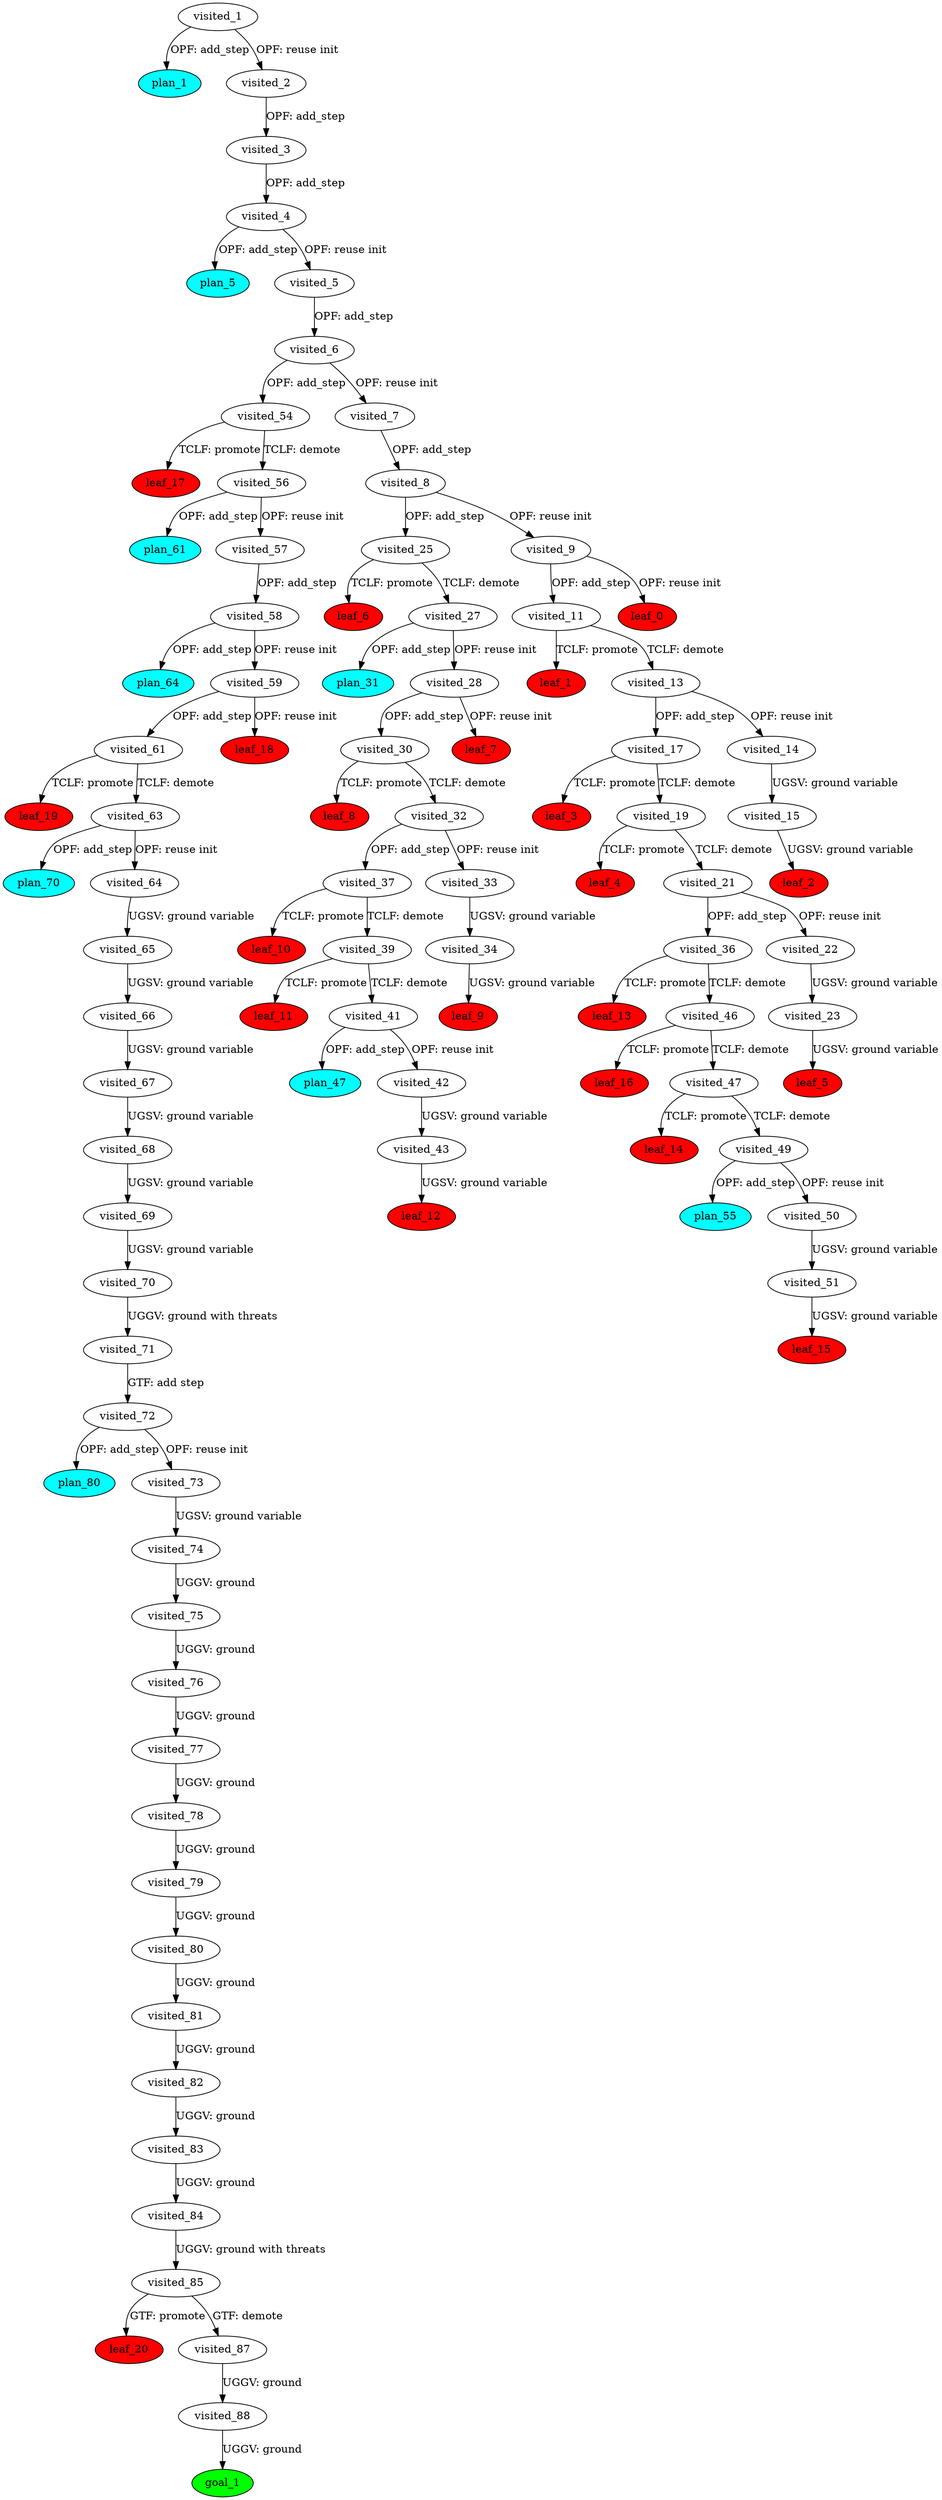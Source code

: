 digraph {
	"46327360-c45d-4c03-74f6-b97ef998aaa1" [label=plan_0 fillcolor=cyan style=filled]
	"46327360-c45d-4c03-74f6-b97ef998aaa1" [label=visited_1 fillcolor=white style=filled]
	"d13b3a4d-87f1-6ab5-8e82-373e42be7d36" [label=plan_1 fillcolor=cyan style=filled]
	"46327360-c45d-4c03-74f6-b97ef998aaa1" -> "d13b3a4d-87f1-6ab5-8e82-373e42be7d36" [label="OPF: add_step"]
	"f8b03457-ad7b-b3c5-32f0-b15c554047fe" [label=plan_2 fillcolor=cyan style=filled]
	"46327360-c45d-4c03-74f6-b97ef998aaa1" -> "f8b03457-ad7b-b3c5-32f0-b15c554047fe" [label="OPF: reuse init"]
	"f8b03457-ad7b-b3c5-32f0-b15c554047fe" [label=visited_2 fillcolor=white style=filled]
	"9a86a2f5-415f-2099-424f-8429b43d4bf9" [label=plan_3 fillcolor=cyan style=filled]
	"f8b03457-ad7b-b3c5-32f0-b15c554047fe" -> "9a86a2f5-415f-2099-424f-8429b43d4bf9" [label="OPF: add_step"]
	"9a86a2f5-415f-2099-424f-8429b43d4bf9" [label=visited_3 fillcolor=white style=filled]
	"5570cefc-9327-1b56-485b-841f7df45531" [label=plan_4 fillcolor=cyan style=filled]
	"9a86a2f5-415f-2099-424f-8429b43d4bf9" -> "5570cefc-9327-1b56-485b-841f7df45531" [label="OPF: add_step"]
	"5570cefc-9327-1b56-485b-841f7df45531" [label=visited_4 fillcolor=white style=filled]
	"5497062b-a683-7a72-26f6-ed64bd2af2c4" [label=plan_5 fillcolor=cyan style=filled]
	"5570cefc-9327-1b56-485b-841f7df45531" -> "5497062b-a683-7a72-26f6-ed64bd2af2c4" [label="OPF: add_step"]
	"8849066e-539d-5223-c48d-276cacae8af8" [label=plan_6 fillcolor=cyan style=filled]
	"5570cefc-9327-1b56-485b-841f7df45531" -> "8849066e-539d-5223-c48d-276cacae8af8" [label="OPF: reuse init"]
	"8849066e-539d-5223-c48d-276cacae8af8" [label=visited_5 fillcolor=white style=filled]
	"3348eda0-aa57-c6e4-a753-297e752f524f" [label=plan_7 fillcolor=cyan style=filled]
	"8849066e-539d-5223-c48d-276cacae8af8" -> "3348eda0-aa57-c6e4-a753-297e752f524f" [label="OPF: add_step"]
	"3348eda0-aa57-c6e4-a753-297e752f524f" [label=visited_6 fillcolor=white style=filled]
	"3ba4807e-4565-5d2d-fdb2-69e56c9dda26" [label=plan_8 fillcolor=cyan style=filled]
	"3348eda0-aa57-c6e4-a753-297e752f524f" -> "3ba4807e-4565-5d2d-fdb2-69e56c9dda26" [label="OPF: add_step"]
	"940bb34d-e9cc-edab-81b7-4f352cd3248d" [label=plan_9 fillcolor=cyan style=filled]
	"3348eda0-aa57-c6e4-a753-297e752f524f" -> "940bb34d-e9cc-edab-81b7-4f352cd3248d" [label="OPF: reuse init"]
	"940bb34d-e9cc-edab-81b7-4f352cd3248d" [label=visited_7 fillcolor=white style=filled]
	"29b2b32c-1f27-fa2c-8439-1819b97a08ba" [label=plan_10 fillcolor=cyan style=filled]
	"940bb34d-e9cc-edab-81b7-4f352cd3248d" -> "29b2b32c-1f27-fa2c-8439-1819b97a08ba" [label="OPF: add_step"]
	"29b2b32c-1f27-fa2c-8439-1819b97a08ba" [label=visited_8 fillcolor=white style=filled]
	"b382c1ae-ffec-c4eb-3ab7-42a14cfa4f8a" [label=plan_11 fillcolor=cyan style=filled]
	"29b2b32c-1f27-fa2c-8439-1819b97a08ba" -> "b382c1ae-ffec-c4eb-3ab7-42a14cfa4f8a" [label="OPF: add_step"]
	"6b5341c0-2850-c932-d2c0-8ee46a35567d" [label=plan_12 fillcolor=cyan style=filled]
	"29b2b32c-1f27-fa2c-8439-1819b97a08ba" -> "6b5341c0-2850-c932-d2c0-8ee46a35567d" [label="OPF: reuse init"]
	"6b5341c0-2850-c932-d2c0-8ee46a35567d" [label=visited_9 fillcolor=white style=filled]
	"84c2f2c4-efb0-ce3b-2cb5-0ab92c23b779" [label=plan_13 fillcolor=cyan style=filled]
	"6b5341c0-2850-c932-d2c0-8ee46a35567d" -> "84c2f2c4-efb0-ce3b-2cb5-0ab92c23b779" [label="OPF: add_step"]
	"b8f73fad-9937-c931-c333-59b960857b5f" [label=plan_14 fillcolor=cyan style=filled]
	"6b5341c0-2850-c932-d2c0-8ee46a35567d" -> "b8f73fad-9937-c931-c333-59b960857b5f" [label="OPF: reuse init"]
	"b8f73fad-9937-c931-c333-59b960857b5f" [label=visited_10 fillcolor=white style=filled]
	"b8f73fad-9937-c931-c333-59b960857b5f" [label=leaf_0 fillcolor=red style=filled]
	"84c2f2c4-efb0-ce3b-2cb5-0ab92c23b779" [label=visited_11 fillcolor=white style=filled]
	"10fab909-fcfa-1e61-6b7d-71bc17956e87" [label=plan_15 fillcolor=cyan style=filled]
	"84c2f2c4-efb0-ce3b-2cb5-0ab92c23b779" -> "10fab909-fcfa-1e61-6b7d-71bc17956e87" [label="TCLF: promote"]
	"76e51a12-79c6-c757-f7fe-b7351cc6f0a0" [label=plan_16 fillcolor=cyan style=filled]
	"84c2f2c4-efb0-ce3b-2cb5-0ab92c23b779" -> "76e51a12-79c6-c757-f7fe-b7351cc6f0a0" [label="TCLF: demote"]
	"10fab909-fcfa-1e61-6b7d-71bc17956e87" [label=visited_12 fillcolor=white style=filled]
	"10fab909-fcfa-1e61-6b7d-71bc17956e87" [label=leaf_1 fillcolor=red style=filled]
	"76e51a12-79c6-c757-f7fe-b7351cc6f0a0" [label=visited_13 fillcolor=white style=filled]
	"e5ecb9dc-db2c-04c0-6a42-79c3fbbe0e9d" [label=plan_17 fillcolor=cyan style=filled]
	"76e51a12-79c6-c757-f7fe-b7351cc6f0a0" -> "e5ecb9dc-db2c-04c0-6a42-79c3fbbe0e9d" [label="OPF: add_step"]
	"b79ee140-1844-1abd-be41-635f150a5643" [label=plan_18 fillcolor=cyan style=filled]
	"76e51a12-79c6-c757-f7fe-b7351cc6f0a0" -> "b79ee140-1844-1abd-be41-635f150a5643" [label="OPF: reuse init"]
	"b79ee140-1844-1abd-be41-635f150a5643" [label=visited_14 fillcolor=white style=filled]
	"9d719800-e30d-0d83-4844-cc496761f64e" [label=plan_19 fillcolor=cyan style=filled]
	"b79ee140-1844-1abd-be41-635f150a5643" -> "9d719800-e30d-0d83-4844-cc496761f64e" [label="UGSV: ground variable"]
	"9d719800-e30d-0d83-4844-cc496761f64e" [label=visited_15 fillcolor=white style=filled]
	"4d156c62-a8cc-6e3b-bae3-438e2f43b2f0" [label=plan_20 fillcolor=cyan style=filled]
	"9d719800-e30d-0d83-4844-cc496761f64e" -> "4d156c62-a8cc-6e3b-bae3-438e2f43b2f0" [label="UGSV: ground variable"]
	"4d156c62-a8cc-6e3b-bae3-438e2f43b2f0" [label=visited_16 fillcolor=white style=filled]
	"4d156c62-a8cc-6e3b-bae3-438e2f43b2f0" [label=leaf_2 fillcolor=red style=filled]
	"e5ecb9dc-db2c-04c0-6a42-79c3fbbe0e9d" [label=visited_17 fillcolor=white style=filled]
	"53f42383-21b7-8e70-e647-bcfcc2886352" [label=plan_21 fillcolor=cyan style=filled]
	"e5ecb9dc-db2c-04c0-6a42-79c3fbbe0e9d" -> "53f42383-21b7-8e70-e647-bcfcc2886352" [label="TCLF: promote"]
	"252d3404-a944-85e0-5ff0-f8eb6c0990b6" [label=plan_22 fillcolor=cyan style=filled]
	"e5ecb9dc-db2c-04c0-6a42-79c3fbbe0e9d" -> "252d3404-a944-85e0-5ff0-f8eb6c0990b6" [label="TCLF: demote"]
	"53f42383-21b7-8e70-e647-bcfcc2886352" [label=visited_18 fillcolor=white style=filled]
	"53f42383-21b7-8e70-e647-bcfcc2886352" [label=leaf_3 fillcolor=red style=filled]
	"252d3404-a944-85e0-5ff0-f8eb6c0990b6" [label=visited_19 fillcolor=white style=filled]
	"d9caa609-ef43-8b80-bc85-630c94517f78" [label=plan_23 fillcolor=cyan style=filled]
	"252d3404-a944-85e0-5ff0-f8eb6c0990b6" -> "d9caa609-ef43-8b80-bc85-630c94517f78" [label="TCLF: promote"]
	"ccbdd15e-e7f0-916e-bf78-bad808c2fd6f" [label=plan_24 fillcolor=cyan style=filled]
	"252d3404-a944-85e0-5ff0-f8eb6c0990b6" -> "ccbdd15e-e7f0-916e-bf78-bad808c2fd6f" [label="TCLF: demote"]
	"d9caa609-ef43-8b80-bc85-630c94517f78" [label=visited_20 fillcolor=white style=filled]
	"d9caa609-ef43-8b80-bc85-630c94517f78" [label=leaf_4 fillcolor=red style=filled]
	"ccbdd15e-e7f0-916e-bf78-bad808c2fd6f" [label=visited_21 fillcolor=white style=filled]
	"cb505aa3-0c4a-ef81-a1c2-e70c629153bf" [label=plan_25 fillcolor=cyan style=filled]
	"ccbdd15e-e7f0-916e-bf78-bad808c2fd6f" -> "cb505aa3-0c4a-ef81-a1c2-e70c629153bf" [label="OPF: add_step"]
	"ff26cb58-5656-511d-565c-978aec83c4d7" [label=plan_26 fillcolor=cyan style=filled]
	"ccbdd15e-e7f0-916e-bf78-bad808c2fd6f" -> "ff26cb58-5656-511d-565c-978aec83c4d7" [label="OPF: reuse init"]
	"ff26cb58-5656-511d-565c-978aec83c4d7" [label=visited_22 fillcolor=white style=filled]
	"574aa942-415a-51ff-2fb2-a0d7e47ca3af" [label=plan_27 fillcolor=cyan style=filled]
	"ff26cb58-5656-511d-565c-978aec83c4d7" -> "574aa942-415a-51ff-2fb2-a0d7e47ca3af" [label="UGSV: ground variable"]
	"574aa942-415a-51ff-2fb2-a0d7e47ca3af" [label=visited_23 fillcolor=white style=filled]
	"18b47298-a9ca-a03d-74d1-20248c84c302" [label=plan_28 fillcolor=cyan style=filled]
	"574aa942-415a-51ff-2fb2-a0d7e47ca3af" -> "18b47298-a9ca-a03d-74d1-20248c84c302" [label="UGSV: ground variable"]
	"18b47298-a9ca-a03d-74d1-20248c84c302" [label=visited_24 fillcolor=white style=filled]
	"18b47298-a9ca-a03d-74d1-20248c84c302" [label=leaf_5 fillcolor=red style=filled]
	"b382c1ae-ffec-c4eb-3ab7-42a14cfa4f8a" [label=visited_25 fillcolor=white style=filled]
	"1836a027-2050-7d45-8b16-f0a7f6fa16a1" [label=plan_29 fillcolor=cyan style=filled]
	"b382c1ae-ffec-c4eb-3ab7-42a14cfa4f8a" -> "1836a027-2050-7d45-8b16-f0a7f6fa16a1" [label="TCLF: promote"]
	"d47ffd35-751a-5b9a-f99f-5c063a24de17" [label=plan_30 fillcolor=cyan style=filled]
	"b382c1ae-ffec-c4eb-3ab7-42a14cfa4f8a" -> "d47ffd35-751a-5b9a-f99f-5c063a24de17" [label="TCLF: demote"]
	"1836a027-2050-7d45-8b16-f0a7f6fa16a1" [label=visited_26 fillcolor=white style=filled]
	"1836a027-2050-7d45-8b16-f0a7f6fa16a1" [label=leaf_6 fillcolor=red style=filled]
	"d47ffd35-751a-5b9a-f99f-5c063a24de17" [label=visited_27 fillcolor=white style=filled]
	"b67333e0-8ceb-424f-1eca-85b31c7378e6" [label=plan_31 fillcolor=cyan style=filled]
	"d47ffd35-751a-5b9a-f99f-5c063a24de17" -> "b67333e0-8ceb-424f-1eca-85b31c7378e6" [label="OPF: add_step"]
	"887cedb9-ccdd-d6b3-0c07-e0e386695d31" [label=plan_32 fillcolor=cyan style=filled]
	"d47ffd35-751a-5b9a-f99f-5c063a24de17" -> "887cedb9-ccdd-d6b3-0c07-e0e386695d31" [label="OPF: reuse init"]
	"887cedb9-ccdd-d6b3-0c07-e0e386695d31" [label=visited_28 fillcolor=white style=filled]
	"b195fa9f-3afd-099e-8a19-de1f5cd70899" [label=plan_33 fillcolor=cyan style=filled]
	"887cedb9-ccdd-d6b3-0c07-e0e386695d31" -> "b195fa9f-3afd-099e-8a19-de1f5cd70899" [label="OPF: add_step"]
	"132ab649-0017-2ca3-4ccc-5afef02a2956" [label=plan_34 fillcolor=cyan style=filled]
	"887cedb9-ccdd-d6b3-0c07-e0e386695d31" -> "132ab649-0017-2ca3-4ccc-5afef02a2956" [label="OPF: reuse init"]
	"132ab649-0017-2ca3-4ccc-5afef02a2956" [label=visited_29 fillcolor=white style=filled]
	"132ab649-0017-2ca3-4ccc-5afef02a2956" [label=leaf_7 fillcolor=red style=filled]
	"b195fa9f-3afd-099e-8a19-de1f5cd70899" [label=visited_30 fillcolor=white style=filled]
	"111ac671-f593-1884-980f-65609cf540d9" [label=plan_35 fillcolor=cyan style=filled]
	"b195fa9f-3afd-099e-8a19-de1f5cd70899" -> "111ac671-f593-1884-980f-65609cf540d9" [label="TCLF: promote"]
	"23eaea4f-690e-5ee8-c152-caf60f29301d" [label=plan_36 fillcolor=cyan style=filled]
	"b195fa9f-3afd-099e-8a19-de1f5cd70899" -> "23eaea4f-690e-5ee8-c152-caf60f29301d" [label="TCLF: demote"]
	"111ac671-f593-1884-980f-65609cf540d9" [label=visited_31 fillcolor=white style=filled]
	"111ac671-f593-1884-980f-65609cf540d9" [label=leaf_8 fillcolor=red style=filled]
	"23eaea4f-690e-5ee8-c152-caf60f29301d" [label=visited_32 fillcolor=white style=filled]
	"2906567d-d28b-829a-7b1e-5e1324cf8629" [label=plan_37 fillcolor=cyan style=filled]
	"23eaea4f-690e-5ee8-c152-caf60f29301d" -> "2906567d-d28b-829a-7b1e-5e1324cf8629" [label="OPF: add_step"]
	"c58b6161-1a44-cb3b-8634-a7cd4fa83870" [label=plan_38 fillcolor=cyan style=filled]
	"23eaea4f-690e-5ee8-c152-caf60f29301d" -> "c58b6161-1a44-cb3b-8634-a7cd4fa83870" [label="OPF: reuse init"]
	"c58b6161-1a44-cb3b-8634-a7cd4fa83870" [label=visited_33 fillcolor=white style=filled]
	"3b7039b0-789a-9f00-9933-ca27a0e85f89" [label=plan_39 fillcolor=cyan style=filled]
	"c58b6161-1a44-cb3b-8634-a7cd4fa83870" -> "3b7039b0-789a-9f00-9933-ca27a0e85f89" [label="UGSV: ground variable"]
	"3b7039b0-789a-9f00-9933-ca27a0e85f89" [label=visited_34 fillcolor=white style=filled]
	"9c2b4ca9-be2f-7685-8a8f-fb2c1ff71e8c" [label=plan_40 fillcolor=cyan style=filled]
	"3b7039b0-789a-9f00-9933-ca27a0e85f89" -> "9c2b4ca9-be2f-7685-8a8f-fb2c1ff71e8c" [label="UGSV: ground variable"]
	"9c2b4ca9-be2f-7685-8a8f-fb2c1ff71e8c" [label=visited_35 fillcolor=white style=filled]
	"9c2b4ca9-be2f-7685-8a8f-fb2c1ff71e8c" [label=leaf_9 fillcolor=red style=filled]
	"cb505aa3-0c4a-ef81-a1c2-e70c629153bf" [label=visited_36 fillcolor=white style=filled]
	"d685b08b-61aa-189d-0a7d-1de0fceae86b" [label=plan_41 fillcolor=cyan style=filled]
	"cb505aa3-0c4a-ef81-a1c2-e70c629153bf" -> "d685b08b-61aa-189d-0a7d-1de0fceae86b" [label="TCLF: promote"]
	"a07c68c2-1ce2-ec5b-4165-53a1e4203a34" [label=plan_42 fillcolor=cyan style=filled]
	"cb505aa3-0c4a-ef81-a1c2-e70c629153bf" -> "a07c68c2-1ce2-ec5b-4165-53a1e4203a34" [label="TCLF: demote"]
	"2906567d-d28b-829a-7b1e-5e1324cf8629" [label=visited_37 fillcolor=white style=filled]
	"2b1feecd-95c1-27e6-6d08-79b4776e3a29" [label=plan_43 fillcolor=cyan style=filled]
	"2906567d-d28b-829a-7b1e-5e1324cf8629" -> "2b1feecd-95c1-27e6-6d08-79b4776e3a29" [label="TCLF: promote"]
	"dd91cf6b-b102-0282-b5b2-e008e0516aaa" [label=plan_44 fillcolor=cyan style=filled]
	"2906567d-d28b-829a-7b1e-5e1324cf8629" -> "dd91cf6b-b102-0282-b5b2-e008e0516aaa" [label="TCLF: demote"]
	"2b1feecd-95c1-27e6-6d08-79b4776e3a29" [label=visited_38 fillcolor=white style=filled]
	"2b1feecd-95c1-27e6-6d08-79b4776e3a29" [label=leaf_10 fillcolor=red style=filled]
	"dd91cf6b-b102-0282-b5b2-e008e0516aaa" [label=visited_39 fillcolor=white style=filled]
	"4a85fbd1-c22a-6772-7cbf-f645cb61716c" [label=plan_45 fillcolor=cyan style=filled]
	"dd91cf6b-b102-0282-b5b2-e008e0516aaa" -> "4a85fbd1-c22a-6772-7cbf-f645cb61716c" [label="TCLF: promote"]
	"16acb78e-1a61-7efe-85d8-cc0839819354" [label=plan_46 fillcolor=cyan style=filled]
	"dd91cf6b-b102-0282-b5b2-e008e0516aaa" -> "16acb78e-1a61-7efe-85d8-cc0839819354" [label="TCLF: demote"]
	"4a85fbd1-c22a-6772-7cbf-f645cb61716c" [label=visited_40 fillcolor=white style=filled]
	"4a85fbd1-c22a-6772-7cbf-f645cb61716c" [label=leaf_11 fillcolor=red style=filled]
	"16acb78e-1a61-7efe-85d8-cc0839819354" [label=visited_41 fillcolor=white style=filled]
	"f5b127e1-9a72-ebf3-bb54-93e6ff630fac" [label=plan_47 fillcolor=cyan style=filled]
	"16acb78e-1a61-7efe-85d8-cc0839819354" -> "f5b127e1-9a72-ebf3-bb54-93e6ff630fac" [label="OPF: add_step"]
	"44087701-aa66-a0ed-6f0b-5b2b97514f49" [label=plan_48 fillcolor=cyan style=filled]
	"16acb78e-1a61-7efe-85d8-cc0839819354" -> "44087701-aa66-a0ed-6f0b-5b2b97514f49" [label="OPF: reuse init"]
	"44087701-aa66-a0ed-6f0b-5b2b97514f49" [label=visited_42 fillcolor=white style=filled]
	"d385d453-c7ea-7fd1-ff4f-38081a9d7acc" [label=plan_49 fillcolor=cyan style=filled]
	"44087701-aa66-a0ed-6f0b-5b2b97514f49" -> "d385d453-c7ea-7fd1-ff4f-38081a9d7acc" [label="UGSV: ground variable"]
	"d385d453-c7ea-7fd1-ff4f-38081a9d7acc" [label=visited_43 fillcolor=white style=filled]
	"9b4bf636-6035-e48d-90cc-7a42d660a275" [label=plan_50 fillcolor=cyan style=filled]
	"d385d453-c7ea-7fd1-ff4f-38081a9d7acc" -> "9b4bf636-6035-e48d-90cc-7a42d660a275" [label="UGSV: ground variable"]
	"9b4bf636-6035-e48d-90cc-7a42d660a275" [label=visited_44 fillcolor=white style=filled]
	"9b4bf636-6035-e48d-90cc-7a42d660a275" [label=leaf_12 fillcolor=red style=filled]
	"d685b08b-61aa-189d-0a7d-1de0fceae86b" [label=visited_45 fillcolor=white style=filled]
	"d685b08b-61aa-189d-0a7d-1de0fceae86b" [label=leaf_13 fillcolor=red style=filled]
	"a07c68c2-1ce2-ec5b-4165-53a1e4203a34" [label=visited_46 fillcolor=white style=filled]
	"184c4178-935c-31d1-193c-5319f43e075b" [label=plan_51 fillcolor=cyan style=filled]
	"a07c68c2-1ce2-ec5b-4165-53a1e4203a34" -> "184c4178-935c-31d1-193c-5319f43e075b" [label="TCLF: promote"]
	"3d15d3ee-c397-83ae-f77b-97421e12bbed" [label=plan_52 fillcolor=cyan style=filled]
	"a07c68c2-1ce2-ec5b-4165-53a1e4203a34" -> "3d15d3ee-c397-83ae-f77b-97421e12bbed" [label="TCLF: demote"]
	"3d15d3ee-c397-83ae-f77b-97421e12bbed" [label=visited_47 fillcolor=white style=filled]
	"b5950807-ac30-211d-9482-e11e5c56e3aa" [label=plan_53 fillcolor=cyan style=filled]
	"3d15d3ee-c397-83ae-f77b-97421e12bbed" -> "b5950807-ac30-211d-9482-e11e5c56e3aa" [label="TCLF: promote"]
	"d0b66c10-6bfd-01bc-9a93-03eae75ec164" [label=plan_54 fillcolor=cyan style=filled]
	"3d15d3ee-c397-83ae-f77b-97421e12bbed" -> "d0b66c10-6bfd-01bc-9a93-03eae75ec164" [label="TCLF: demote"]
	"b5950807-ac30-211d-9482-e11e5c56e3aa" [label=visited_48 fillcolor=white style=filled]
	"b5950807-ac30-211d-9482-e11e5c56e3aa" [label=leaf_14 fillcolor=red style=filled]
	"d0b66c10-6bfd-01bc-9a93-03eae75ec164" [label=visited_49 fillcolor=white style=filled]
	"0a349670-be8b-15f3-b7e1-c9a264cc7a90" [label=plan_55 fillcolor=cyan style=filled]
	"d0b66c10-6bfd-01bc-9a93-03eae75ec164" -> "0a349670-be8b-15f3-b7e1-c9a264cc7a90" [label="OPF: add_step"]
	"5a357945-5813-a496-aed9-dac5d18097f4" [label=plan_56 fillcolor=cyan style=filled]
	"d0b66c10-6bfd-01bc-9a93-03eae75ec164" -> "5a357945-5813-a496-aed9-dac5d18097f4" [label="OPF: reuse init"]
	"5a357945-5813-a496-aed9-dac5d18097f4" [label=visited_50 fillcolor=white style=filled]
	"46d162d6-3faa-dfd6-f730-d07ef93c8285" [label=plan_57 fillcolor=cyan style=filled]
	"5a357945-5813-a496-aed9-dac5d18097f4" -> "46d162d6-3faa-dfd6-f730-d07ef93c8285" [label="UGSV: ground variable"]
	"46d162d6-3faa-dfd6-f730-d07ef93c8285" [label=visited_51 fillcolor=white style=filled]
	"a282bbab-fdb0-9520-b2f8-81eb754ce511" [label=plan_58 fillcolor=cyan style=filled]
	"46d162d6-3faa-dfd6-f730-d07ef93c8285" -> "a282bbab-fdb0-9520-b2f8-81eb754ce511" [label="UGSV: ground variable"]
	"a282bbab-fdb0-9520-b2f8-81eb754ce511" [label=visited_52 fillcolor=white style=filled]
	"a282bbab-fdb0-9520-b2f8-81eb754ce511" [label=leaf_15 fillcolor=red style=filled]
	"184c4178-935c-31d1-193c-5319f43e075b" [label=visited_53 fillcolor=white style=filled]
	"184c4178-935c-31d1-193c-5319f43e075b" [label=leaf_16 fillcolor=red style=filled]
	"3ba4807e-4565-5d2d-fdb2-69e56c9dda26" [label=visited_54 fillcolor=white style=filled]
	"c7ed8888-5939-dc71-c0d9-863f66bcf6f0" [label=plan_59 fillcolor=cyan style=filled]
	"3ba4807e-4565-5d2d-fdb2-69e56c9dda26" -> "c7ed8888-5939-dc71-c0d9-863f66bcf6f0" [label="TCLF: promote"]
	"7ff5475c-d83f-8f4f-2c0b-fe69d0c29b24" [label=plan_60 fillcolor=cyan style=filled]
	"3ba4807e-4565-5d2d-fdb2-69e56c9dda26" -> "7ff5475c-d83f-8f4f-2c0b-fe69d0c29b24" [label="TCLF: demote"]
	"c7ed8888-5939-dc71-c0d9-863f66bcf6f0" [label=visited_55 fillcolor=white style=filled]
	"c7ed8888-5939-dc71-c0d9-863f66bcf6f0" [label=leaf_17 fillcolor=red style=filled]
	"7ff5475c-d83f-8f4f-2c0b-fe69d0c29b24" [label=visited_56 fillcolor=white style=filled]
	"5a0fdf61-5571-8266-16c0-2601db4d2d18" [label=plan_61 fillcolor=cyan style=filled]
	"7ff5475c-d83f-8f4f-2c0b-fe69d0c29b24" -> "5a0fdf61-5571-8266-16c0-2601db4d2d18" [label="OPF: add_step"]
	"0413d049-52a0-628b-2b25-a58af5953b2e" [label=plan_62 fillcolor=cyan style=filled]
	"7ff5475c-d83f-8f4f-2c0b-fe69d0c29b24" -> "0413d049-52a0-628b-2b25-a58af5953b2e" [label="OPF: reuse init"]
	"0413d049-52a0-628b-2b25-a58af5953b2e" [label=visited_57 fillcolor=white style=filled]
	"4f7ebc54-94f3-ea1b-3096-0fbb1c89fe3c" [label=plan_63 fillcolor=cyan style=filled]
	"0413d049-52a0-628b-2b25-a58af5953b2e" -> "4f7ebc54-94f3-ea1b-3096-0fbb1c89fe3c" [label="OPF: add_step"]
	"4f7ebc54-94f3-ea1b-3096-0fbb1c89fe3c" [label=visited_58 fillcolor=white style=filled]
	"d37d8533-714a-0ae0-398e-1f36ffdb3a38" [label=plan_64 fillcolor=cyan style=filled]
	"4f7ebc54-94f3-ea1b-3096-0fbb1c89fe3c" -> "d37d8533-714a-0ae0-398e-1f36ffdb3a38" [label="OPF: add_step"]
	"e6ffee2a-e37b-8f84-9351-240fa093ca68" [label=plan_65 fillcolor=cyan style=filled]
	"4f7ebc54-94f3-ea1b-3096-0fbb1c89fe3c" -> "e6ffee2a-e37b-8f84-9351-240fa093ca68" [label="OPF: reuse init"]
	"e6ffee2a-e37b-8f84-9351-240fa093ca68" [label=visited_59 fillcolor=white style=filled]
	"42f1287b-bf2d-cfcb-6319-3bf6faa855a6" [label=plan_66 fillcolor=cyan style=filled]
	"e6ffee2a-e37b-8f84-9351-240fa093ca68" -> "42f1287b-bf2d-cfcb-6319-3bf6faa855a6" [label="OPF: add_step"]
	"592cfe25-b858-e203-3a52-b3839aa5bf18" [label=plan_67 fillcolor=cyan style=filled]
	"e6ffee2a-e37b-8f84-9351-240fa093ca68" -> "592cfe25-b858-e203-3a52-b3839aa5bf18" [label="OPF: reuse init"]
	"592cfe25-b858-e203-3a52-b3839aa5bf18" [label=visited_60 fillcolor=white style=filled]
	"592cfe25-b858-e203-3a52-b3839aa5bf18" [label=leaf_18 fillcolor=red style=filled]
	"42f1287b-bf2d-cfcb-6319-3bf6faa855a6" [label=visited_61 fillcolor=white style=filled]
	"d62c4be4-9302-a5dc-44e5-eddd771d030f" [label=plan_68 fillcolor=cyan style=filled]
	"42f1287b-bf2d-cfcb-6319-3bf6faa855a6" -> "d62c4be4-9302-a5dc-44e5-eddd771d030f" [label="TCLF: promote"]
	"70184f95-9e6a-10fa-75d2-36e30d9e9c48" [label=plan_69 fillcolor=cyan style=filled]
	"42f1287b-bf2d-cfcb-6319-3bf6faa855a6" -> "70184f95-9e6a-10fa-75d2-36e30d9e9c48" [label="TCLF: demote"]
	"d62c4be4-9302-a5dc-44e5-eddd771d030f" [label=visited_62 fillcolor=white style=filled]
	"d62c4be4-9302-a5dc-44e5-eddd771d030f" [label=leaf_19 fillcolor=red style=filled]
	"70184f95-9e6a-10fa-75d2-36e30d9e9c48" [label=visited_63 fillcolor=white style=filled]
	"108d692f-6fa9-c57c-974f-e6687f441add" [label=plan_70 fillcolor=cyan style=filled]
	"70184f95-9e6a-10fa-75d2-36e30d9e9c48" -> "108d692f-6fa9-c57c-974f-e6687f441add" [label="OPF: add_step"]
	"3b895644-549d-d3b5-4dfe-448cacb70476" [label=plan_71 fillcolor=cyan style=filled]
	"70184f95-9e6a-10fa-75d2-36e30d9e9c48" -> "3b895644-549d-d3b5-4dfe-448cacb70476" [label="OPF: reuse init"]
	"3b895644-549d-d3b5-4dfe-448cacb70476" [label=visited_64 fillcolor=white style=filled]
	"82095583-e03f-7c17-cc65-037491e22c1e" [label=plan_72 fillcolor=cyan style=filled]
	"3b895644-549d-d3b5-4dfe-448cacb70476" -> "82095583-e03f-7c17-cc65-037491e22c1e" [label="UGSV: ground variable"]
	"82095583-e03f-7c17-cc65-037491e22c1e" [label=visited_65 fillcolor=white style=filled]
	"963d4606-ae6b-19de-faec-fb4c8a240d57" [label=plan_73 fillcolor=cyan style=filled]
	"82095583-e03f-7c17-cc65-037491e22c1e" -> "963d4606-ae6b-19de-faec-fb4c8a240d57" [label="UGSV: ground variable"]
	"963d4606-ae6b-19de-faec-fb4c8a240d57" [label=visited_66 fillcolor=white style=filled]
	"c64d8e70-1ea3-91e2-9662-f8835bbccb30" [label=plan_74 fillcolor=cyan style=filled]
	"963d4606-ae6b-19de-faec-fb4c8a240d57" -> "c64d8e70-1ea3-91e2-9662-f8835bbccb30" [label="UGSV: ground variable"]
	"c64d8e70-1ea3-91e2-9662-f8835bbccb30" [label=visited_67 fillcolor=white style=filled]
	"1049f904-9d25-4dc4-122d-ef06fa33dca5" [label=plan_75 fillcolor=cyan style=filled]
	"c64d8e70-1ea3-91e2-9662-f8835bbccb30" -> "1049f904-9d25-4dc4-122d-ef06fa33dca5" [label="UGSV: ground variable"]
	"1049f904-9d25-4dc4-122d-ef06fa33dca5" [label=visited_68 fillcolor=white style=filled]
	"fad2fd69-3fb1-5376-31d2-8c69bb88cfe7" [label=plan_76 fillcolor=cyan style=filled]
	"1049f904-9d25-4dc4-122d-ef06fa33dca5" -> "fad2fd69-3fb1-5376-31d2-8c69bb88cfe7" [label="UGSV: ground variable"]
	"fad2fd69-3fb1-5376-31d2-8c69bb88cfe7" [label=visited_69 fillcolor=white style=filled]
	"ba89eda3-7eb6-af51-edc7-8d7ba63f89b5" [label=plan_77 fillcolor=cyan style=filled]
	"fad2fd69-3fb1-5376-31d2-8c69bb88cfe7" -> "ba89eda3-7eb6-af51-edc7-8d7ba63f89b5" [label="UGSV: ground variable"]
	"ba89eda3-7eb6-af51-edc7-8d7ba63f89b5" [label=visited_70 fillcolor=white style=filled]
	"b3700e92-92f1-da69-674f-6635f236b2ee" [label=plan_78 fillcolor=cyan style=filled]
	"ba89eda3-7eb6-af51-edc7-8d7ba63f89b5" -> "b3700e92-92f1-da69-674f-6635f236b2ee" [label="UGGV: ground with threats"]
	"b3700e92-92f1-da69-674f-6635f236b2ee" [label=visited_71 fillcolor=white style=filled]
	"ce0ed735-632f-ff79-af73-4c45f2f39f61" [label=plan_79 fillcolor=cyan style=filled]
	"b3700e92-92f1-da69-674f-6635f236b2ee" -> "ce0ed735-632f-ff79-af73-4c45f2f39f61" [label="GTF: add step"]
	"ce0ed735-632f-ff79-af73-4c45f2f39f61" [label=visited_72 fillcolor=white style=filled]
	"1812362f-c076-f92d-73a4-69a556f7e6bb" [label=plan_80 fillcolor=cyan style=filled]
	"ce0ed735-632f-ff79-af73-4c45f2f39f61" -> "1812362f-c076-f92d-73a4-69a556f7e6bb" [label="OPF: add_step"]
	"70d18e9e-e435-3335-2d4b-2c1392f0ae83" [label=plan_81 fillcolor=cyan style=filled]
	"ce0ed735-632f-ff79-af73-4c45f2f39f61" -> "70d18e9e-e435-3335-2d4b-2c1392f0ae83" [label="OPF: reuse init"]
	"70d18e9e-e435-3335-2d4b-2c1392f0ae83" [label=visited_73 fillcolor=white style=filled]
	"c5a0b7c3-e132-2e39-d891-b0a4b4d4813a" [label=plan_82 fillcolor=cyan style=filled]
	"70d18e9e-e435-3335-2d4b-2c1392f0ae83" -> "c5a0b7c3-e132-2e39-d891-b0a4b4d4813a" [label="UGSV: ground variable"]
	"c5a0b7c3-e132-2e39-d891-b0a4b4d4813a" [label=visited_74 fillcolor=white style=filled]
	"9f40ce6a-07c4-78ba-71f2-7f0fd1a9af91" [label=plan_83 fillcolor=cyan style=filled]
	"c5a0b7c3-e132-2e39-d891-b0a4b4d4813a" -> "9f40ce6a-07c4-78ba-71f2-7f0fd1a9af91" [label="UGGV: ground"]
	"9f40ce6a-07c4-78ba-71f2-7f0fd1a9af91" [label=visited_75 fillcolor=white style=filled]
	"e36345fc-899f-7cfb-ef6f-5d6a09ed1c7c" [label=plan_84 fillcolor=cyan style=filled]
	"9f40ce6a-07c4-78ba-71f2-7f0fd1a9af91" -> "e36345fc-899f-7cfb-ef6f-5d6a09ed1c7c" [label="UGGV: ground"]
	"e36345fc-899f-7cfb-ef6f-5d6a09ed1c7c" [label=visited_76 fillcolor=white style=filled]
	"1ecadf24-f0d1-fa72-cb2c-7b1df5418b22" [label=plan_85 fillcolor=cyan style=filled]
	"e36345fc-899f-7cfb-ef6f-5d6a09ed1c7c" -> "1ecadf24-f0d1-fa72-cb2c-7b1df5418b22" [label="UGGV: ground"]
	"1ecadf24-f0d1-fa72-cb2c-7b1df5418b22" [label=visited_77 fillcolor=white style=filled]
	"ef5e4a66-4fc9-4cd0-ef2a-dff8cea4f9c4" [label=plan_86 fillcolor=cyan style=filled]
	"1ecadf24-f0d1-fa72-cb2c-7b1df5418b22" -> "ef5e4a66-4fc9-4cd0-ef2a-dff8cea4f9c4" [label="UGGV: ground"]
	"ef5e4a66-4fc9-4cd0-ef2a-dff8cea4f9c4" [label=visited_78 fillcolor=white style=filled]
	"aedb3046-595b-9abc-1b97-23324a9b37f0" [label=plan_87 fillcolor=cyan style=filled]
	"ef5e4a66-4fc9-4cd0-ef2a-dff8cea4f9c4" -> "aedb3046-595b-9abc-1b97-23324a9b37f0" [label="UGGV: ground"]
	"aedb3046-595b-9abc-1b97-23324a9b37f0" [label=visited_79 fillcolor=white style=filled]
	"2ad9c360-84bb-af7a-9711-35452e2fcae7" [label=plan_88 fillcolor=cyan style=filled]
	"aedb3046-595b-9abc-1b97-23324a9b37f0" -> "2ad9c360-84bb-af7a-9711-35452e2fcae7" [label="UGGV: ground"]
	"2ad9c360-84bb-af7a-9711-35452e2fcae7" [label=visited_80 fillcolor=white style=filled]
	"3172e9f8-7f66-0f24-1987-5a42e675835a" [label=plan_89 fillcolor=cyan style=filled]
	"2ad9c360-84bb-af7a-9711-35452e2fcae7" -> "3172e9f8-7f66-0f24-1987-5a42e675835a" [label="UGGV: ground"]
	"3172e9f8-7f66-0f24-1987-5a42e675835a" [label=visited_81 fillcolor=white style=filled]
	"9cfa2010-ff51-cc96-27be-a2b29a7f326f" [label=plan_90 fillcolor=cyan style=filled]
	"3172e9f8-7f66-0f24-1987-5a42e675835a" -> "9cfa2010-ff51-cc96-27be-a2b29a7f326f" [label="UGGV: ground"]
	"9cfa2010-ff51-cc96-27be-a2b29a7f326f" [label=visited_82 fillcolor=white style=filled]
	"74650ff9-f014-db87-565f-a125eb85105d" [label=plan_91 fillcolor=cyan style=filled]
	"9cfa2010-ff51-cc96-27be-a2b29a7f326f" -> "74650ff9-f014-db87-565f-a125eb85105d" [label="UGGV: ground"]
	"74650ff9-f014-db87-565f-a125eb85105d" [label=visited_83 fillcolor=white style=filled]
	"d4eee313-8c48-7218-a892-ab6fedb92750" [label=plan_92 fillcolor=cyan style=filled]
	"74650ff9-f014-db87-565f-a125eb85105d" -> "d4eee313-8c48-7218-a892-ab6fedb92750" [label="UGGV: ground"]
	"d4eee313-8c48-7218-a892-ab6fedb92750" [label=visited_84 fillcolor=white style=filled]
	"10c238ba-8df1-363a-ab30-41841dcb2fbf" [label=plan_93 fillcolor=cyan style=filled]
	"d4eee313-8c48-7218-a892-ab6fedb92750" -> "10c238ba-8df1-363a-ab30-41841dcb2fbf" [label="UGGV: ground with threats"]
	"10c238ba-8df1-363a-ab30-41841dcb2fbf" [label=visited_85 fillcolor=white style=filled]
	"243191eb-5d9e-1717-3f08-6a9e569db57e" [label=plan_94 fillcolor=cyan style=filled]
	"10c238ba-8df1-363a-ab30-41841dcb2fbf" -> "243191eb-5d9e-1717-3f08-6a9e569db57e" [label="GTF: promote"]
	"7da2fb48-d14d-4890-f5db-ed2c3d4caf01" [label=plan_95 fillcolor=cyan style=filled]
	"10c238ba-8df1-363a-ab30-41841dcb2fbf" -> "7da2fb48-d14d-4890-f5db-ed2c3d4caf01" [label="GTF: demote"]
	"243191eb-5d9e-1717-3f08-6a9e569db57e" [label=visited_86 fillcolor=white style=filled]
	"243191eb-5d9e-1717-3f08-6a9e569db57e" [label=leaf_20 fillcolor=red style=filled]
	"7da2fb48-d14d-4890-f5db-ed2c3d4caf01" [label=visited_87 fillcolor=white style=filled]
	"0aa5aaf2-677f-33b8-cb47-1eca30370fff" [label=plan_96 fillcolor=cyan style=filled]
	"7da2fb48-d14d-4890-f5db-ed2c3d4caf01" -> "0aa5aaf2-677f-33b8-cb47-1eca30370fff" [label="UGGV: ground"]
	"0aa5aaf2-677f-33b8-cb47-1eca30370fff" [label=visited_88 fillcolor=white style=filled]
	"fb7b00c7-eaa6-fc45-0f01-fe855bbaf3ac" [label=plan_97 fillcolor=cyan style=filled]
	"0aa5aaf2-677f-33b8-cb47-1eca30370fff" -> "fb7b00c7-eaa6-fc45-0f01-fe855bbaf3ac" [label="UGGV: ground"]
	"fb7b00c7-eaa6-fc45-0f01-fe855bbaf3ac" [label=visited_89 fillcolor=white style=filled]
	"fb7b00c7-eaa6-fc45-0f01-fe855bbaf3ac" [label=goal_1 fillcolor=green style=filled]
}
